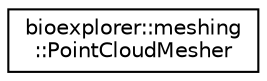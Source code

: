 digraph "Graphical Class Hierarchy"
{
 // LATEX_PDF_SIZE
  edge [fontname="Helvetica",fontsize="10",labelfontname="Helvetica",labelfontsize="10"];
  node [fontname="Helvetica",fontsize="10",shape=record];
  rankdir="LR";
  Node0 [label="bioexplorer::meshing\l::PointCloudMesher",height=0.2,width=0.4,color="black", fillcolor="white", style="filled",URL="$d2/d99/classbioexplorer_1_1meshing_1_1PointCloudMesher.html",tooltip=" "];
}
